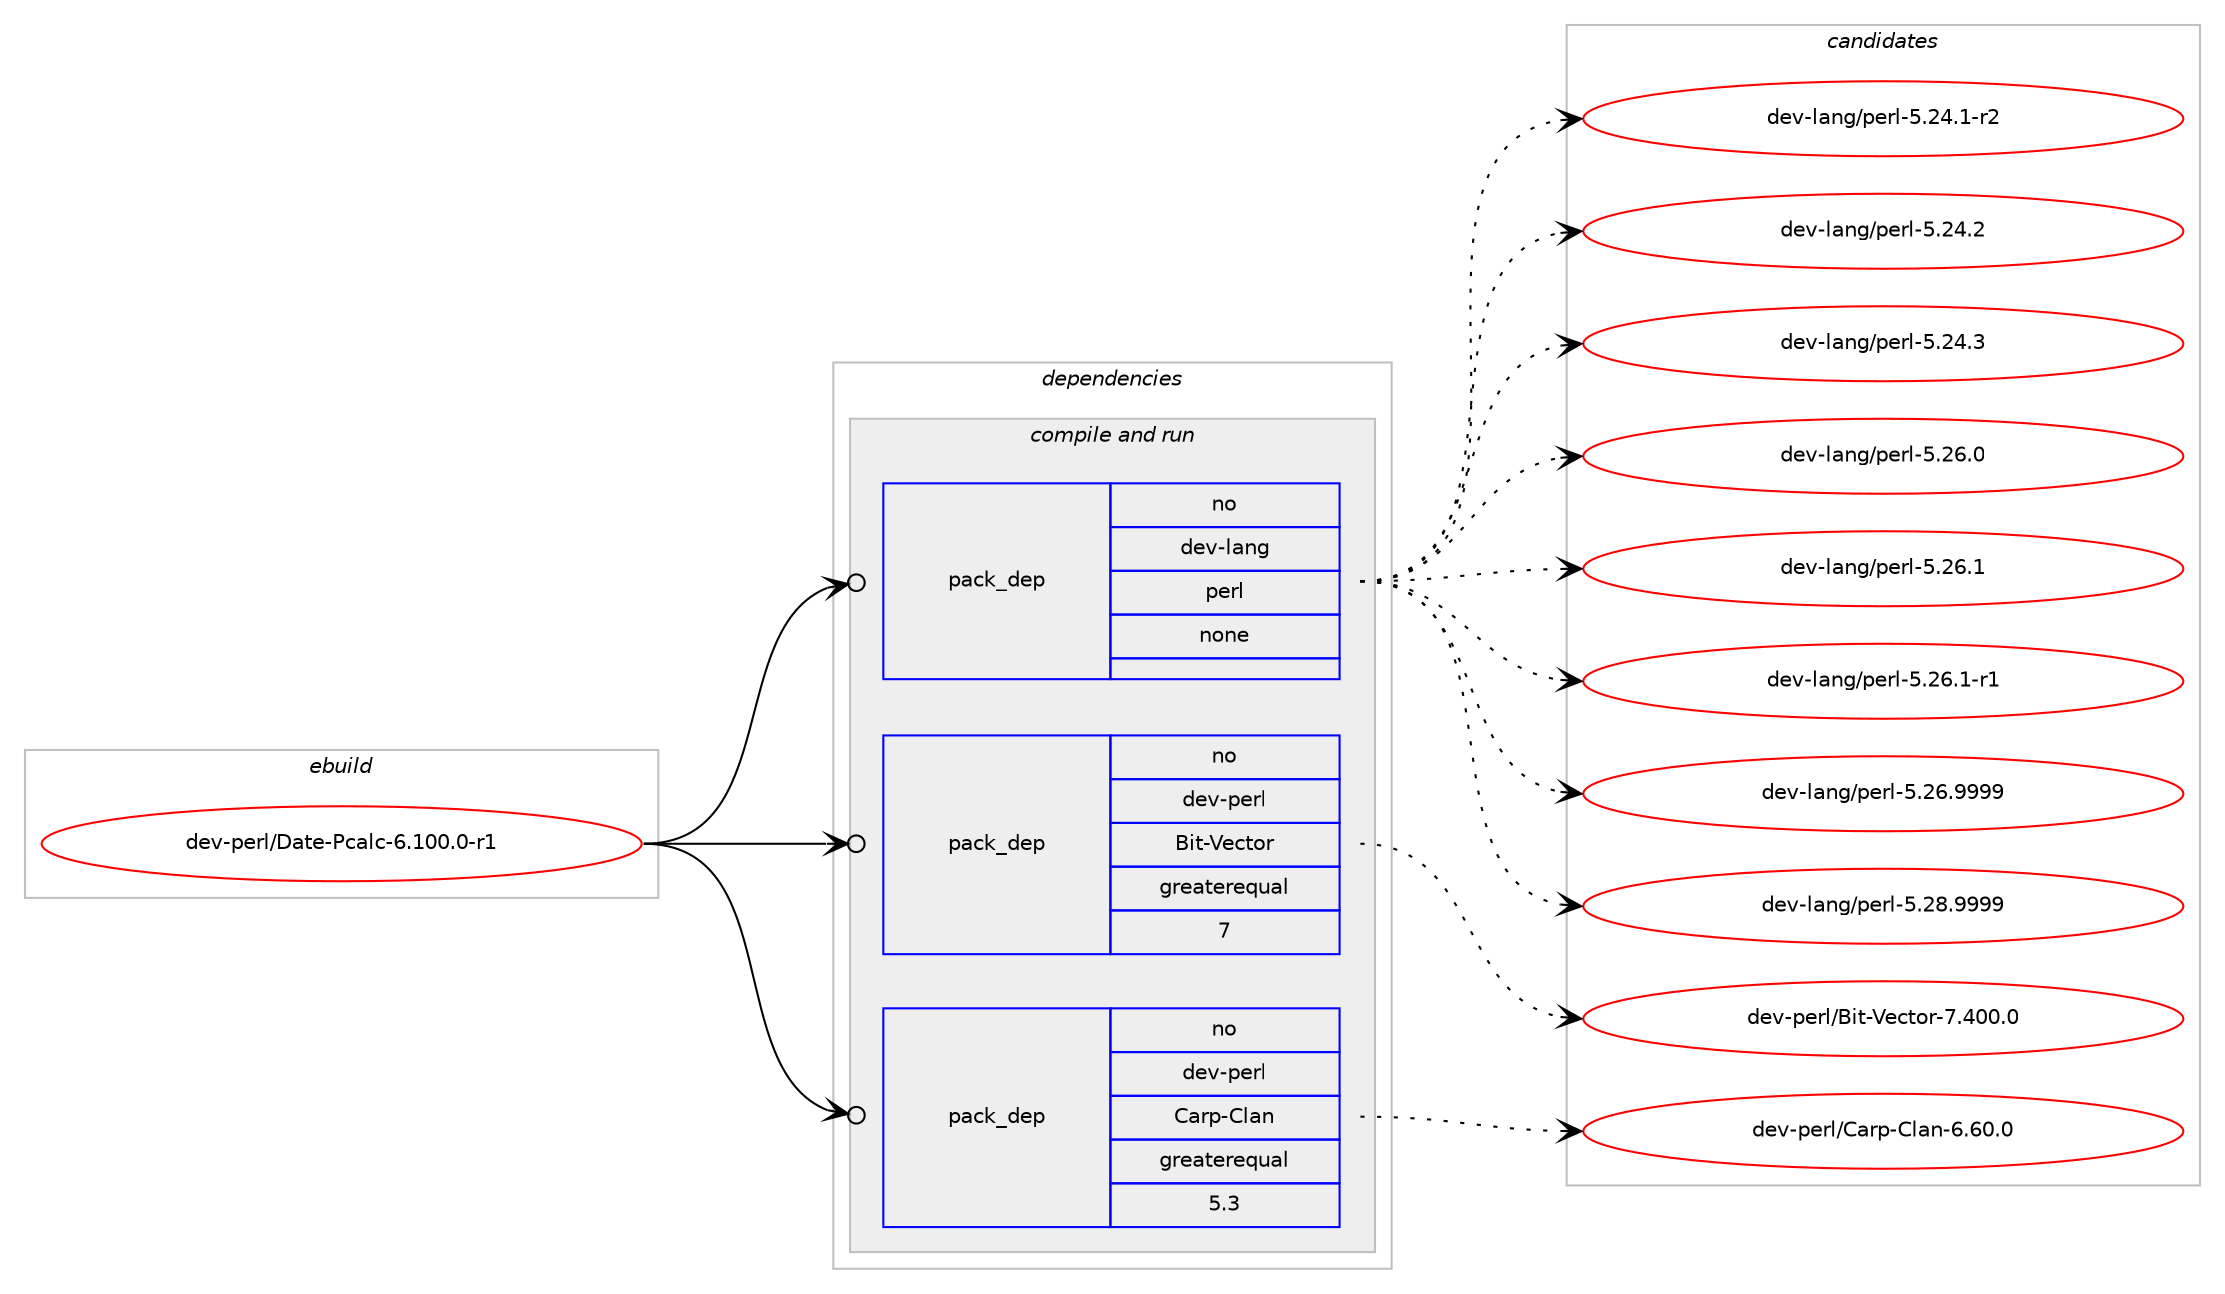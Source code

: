 digraph prolog {

# *************
# Graph options
# *************

newrank=true;
concentrate=true;
compound=true;
graph [rankdir=LR,fontname=Helvetica,fontsize=10,ranksep=1.5];#, ranksep=2.5, nodesep=0.2];
edge  [arrowhead=vee];
node  [fontname=Helvetica,fontsize=10];

# **********
# The ebuild
# **********

subgraph cluster_leftcol {
color=gray;
rank=same;
label=<<i>ebuild</i>>;
id [label="dev-perl/Date-Pcalc-6.100.0-r1", color=red, width=4, href="../dev-perl/Date-Pcalc-6.100.0-r1.svg"];
}

# ****************
# The dependencies
# ****************

subgraph cluster_midcol {
color=gray;
label=<<i>dependencies</i>>;
subgraph cluster_compile {
fillcolor="#eeeeee";
style=filled;
label=<<i>compile</i>>;
}
subgraph cluster_compileandrun {
fillcolor="#eeeeee";
style=filled;
label=<<i>compile and run</i>>;
subgraph pack97280 {
dependency127978 [label=<<TABLE BORDER="0" CELLBORDER="1" CELLSPACING="0" CELLPADDING="4" WIDTH="220"><TR><TD ROWSPAN="6" CELLPADDING="30">pack_dep</TD></TR><TR><TD WIDTH="110">no</TD></TR><TR><TD>dev-lang</TD></TR><TR><TD>perl</TD></TR><TR><TD>none</TD></TR><TR><TD></TD></TR></TABLE>>, shape=none, color=blue];
}
id:e -> dependency127978:w [weight=20,style="solid",arrowhead="odotvee"];
subgraph pack97281 {
dependency127979 [label=<<TABLE BORDER="0" CELLBORDER="1" CELLSPACING="0" CELLPADDING="4" WIDTH="220"><TR><TD ROWSPAN="6" CELLPADDING="30">pack_dep</TD></TR><TR><TD WIDTH="110">no</TD></TR><TR><TD>dev-perl</TD></TR><TR><TD>Bit-Vector</TD></TR><TR><TD>greaterequal</TD></TR><TR><TD>7</TD></TR></TABLE>>, shape=none, color=blue];
}
id:e -> dependency127979:w [weight=20,style="solid",arrowhead="odotvee"];
subgraph pack97282 {
dependency127980 [label=<<TABLE BORDER="0" CELLBORDER="1" CELLSPACING="0" CELLPADDING="4" WIDTH="220"><TR><TD ROWSPAN="6" CELLPADDING="30">pack_dep</TD></TR><TR><TD WIDTH="110">no</TD></TR><TR><TD>dev-perl</TD></TR><TR><TD>Carp-Clan</TD></TR><TR><TD>greaterequal</TD></TR><TR><TD>5.3</TD></TR></TABLE>>, shape=none, color=blue];
}
id:e -> dependency127980:w [weight=20,style="solid",arrowhead="odotvee"];
}
subgraph cluster_run {
fillcolor="#eeeeee";
style=filled;
label=<<i>run</i>>;
}
}

# **************
# The candidates
# **************

subgraph cluster_choices {
rank=same;
color=gray;
label=<<i>candidates</i>>;

subgraph choice97280 {
color=black;
nodesep=1;
choice100101118451089711010347112101114108455346505246494511450 [label="dev-lang/perl-5.24.1-r2", color=red, width=4,href="../dev-lang/perl-5.24.1-r2.svg"];
choice10010111845108971101034711210111410845534650524650 [label="dev-lang/perl-5.24.2", color=red, width=4,href="../dev-lang/perl-5.24.2.svg"];
choice10010111845108971101034711210111410845534650524651 [label="dev-lang/perl-5.24.3", color=red, width=4,href="../dev-lang/perl-5.24.3.svg"];
choice10010111845108971101034711210111410845534650544648 [label="dev-lang/perl-5.26.0", color=red, width=4,href="../dev-lang/perl-5.26.0.svg"];
choice10010111845108971101034711210111410845534650544649 [label="dev-lang/perl-5.26.1", color=red, width=4,href="../dev-lang/perl-5.26.1.svg"];
choice100101118451089711010347112101114108455346505446494511449 [label="dev-lang/perl-5.26.1-r1", color=red, width=4,href="../dev-lang/perl-5.26.1-r1.svg"];
choice10010111845108971101034711210111410845534650544657575757 [label="dev-lang/perl-5.26.9999", color=red, width=4,href="../dev-lang/perl-5.26.9999.svg"];
choice10010111845108971101034711210111410845534650564657575757 [label="dev-lang/perl-5.28.9999", color=red, width=4,href="../dev-lang/perl-5.28.9999.svg"];
dependency127978:e -> choice100101118451089711010347112101114108455346505246494511450:w [style=dotted,weight="100"];
dependency127978:e -> choice10010111845108971101034711210111410845534650524650:w [style=dotted,weight="100"];
dependency127978:e -> choice10010111845108971101034711210111410845534650524651:w [style=dotted,weight="100"];
dependency127978:e -> choice10010111845108971101034711210111410845534650544648:w [style=dotted,weight="100"];
dependency127978:e -> choice10010111845108971101034711210111410845534650544649:w [style=dotted,weight="100"];
dependency127978:e -> choice100101118451089711010347112101114108455346505446494511449:w [style=dotted,weight="100"];
dependency127978:e -> choice10010111845108971101034711210111410845534650544657575757:w [style=dotted,weight="100"];
dependency127978:e -> choice10010111845108971101034711210111410845534650564657575757:w [style=dotted,weight="100"];
}
subgraph choice97281 {
color=black;
nodesep=1;
choice1001011184511210111410847661051164586101991161111144555465248484648 [label="dev-perl/Bit-Vector-7.400.0", color=red, width=4,href="../dev-perl/Bit-Vector-7.400.0.svg"];
dependency127979:e -> choice1001011184511210111410847661051164586101991161111144555465248484648:w [style=dotted,weight="100"];
}
subgraph choice97282 {
color=black;
nodesep=1;
choice1001011184511210111410847679711411245671089711045544654484648 [label="dev-perl/Carp-Clan-6.60.0", color=red, width=4,href="../dev-perl/Carp-Clan-6.60.0.svg"];
dependency127980:e -> choice1001011184511210111410847679711411245671089711045544654484648:w [style=dotted,weight="100"];
}
}

}
